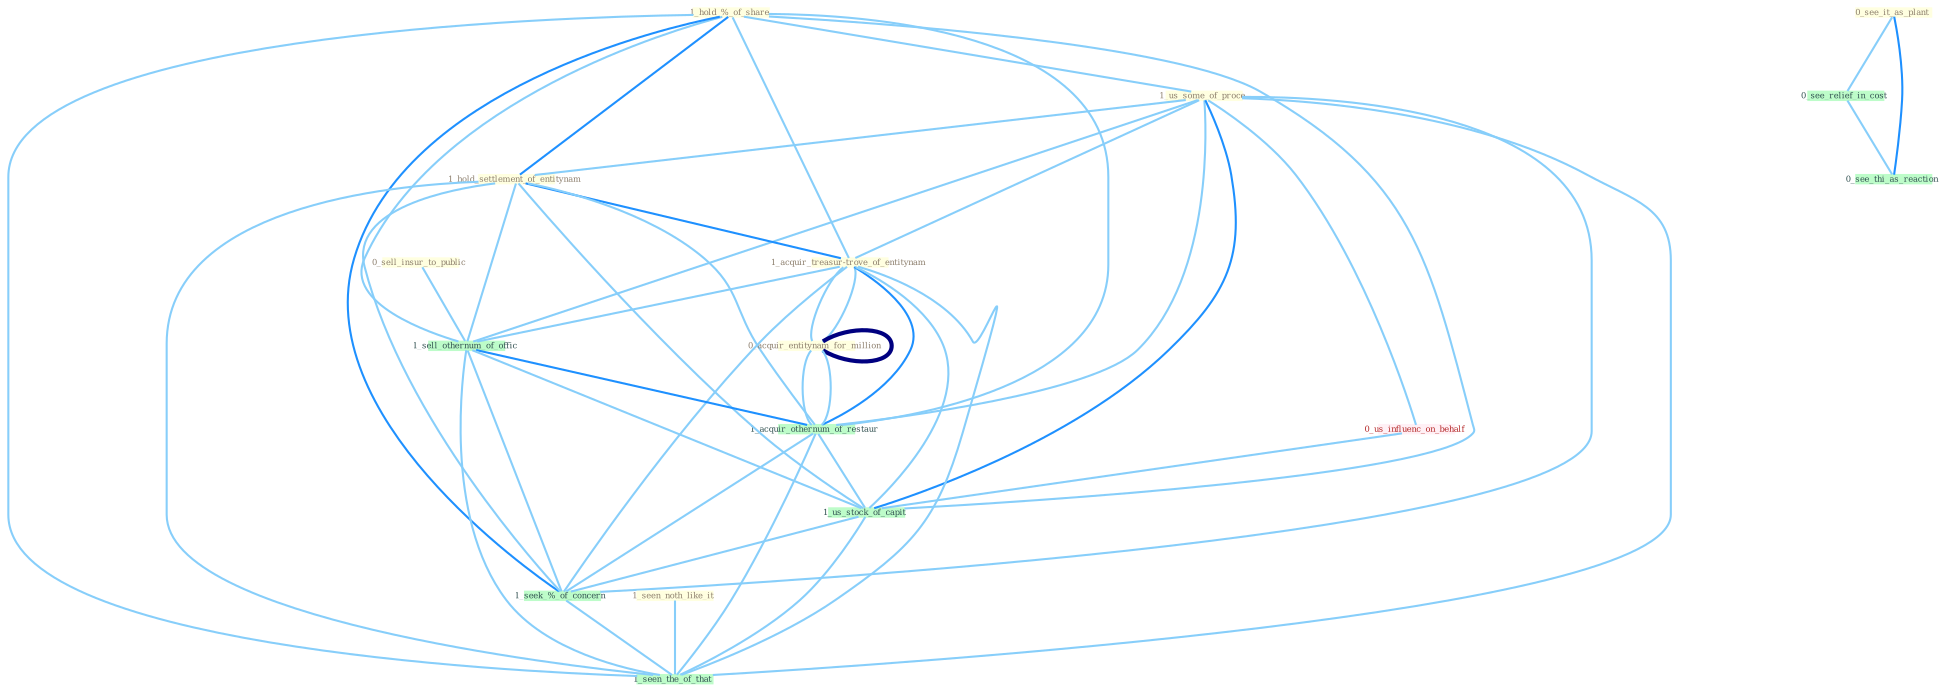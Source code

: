 Graph G{ 
    node
    [shape=polygon,style=filled,width=.5,height=.06,color="#BDFCC9",fixedsize=true,fontsize=4,
    fontcolor="#2f4f4f"];
    {node
    [color="#ffffe0", fontcolor="#8b7d6b"] "1_hold_%_of_share " "1_us_some_of_proce " "0_sell_insur_to_public " "1_hold_settlement_of_entitynam " "1_acquir_treasur-trove_of_entitynam " "0_acquir_entitynam_for_million " "1_seen_noth_like_it " "0_see_it_as_plant "}
{node [color="#fff0f5", fontcolor="#b22222"] "0_acquir_entitynam_for_million " "0_us_influenc_on_behalf "}
edge [color="#B0E2FF"];

	"1_hold_%_of_share " -- "1_us_some_of_proce " [w="1", color="#87cefa" ];
	"1_hold_%_of_share " -- "1_hold_settlement_of_entitynam " [w="2", color="#1e90ff" , len=0.8];
	"1_hold_%_of_share " -- "1_acquir_treasur-trove_of_entitynam " [w="1", color="#87cefa" ];
	"1_hold_%_of_share " -- "1_sell_othernum_of_offic " [w="1", color="#87cefa" ];
	"1_hold_%_of_share " -- "1_acquir_othernum_of_restaur " [w="1", color="#87cefa" ];
	"1_hold_%_of_share " -- "1_us_stock_of_capit " [w="1", color="#87cefa" ];
	"1_hold_%_of_share " -- "1_seek_%_of_concern " [w="2", color="#1e90ff" , len=0.8];
	"1_hold_%_of_share " -- "1_seen_the_of_that " [w="1", color="#87cefa" ];
	"1_us_some_of_proce " -- "1_hold_settlement_of_entitynam " [w="1", color="#87cefa" ];
	"1_us_some_of_proce " -- "1_acquir_treasur-trove_of_entitynam " [w="1", color="#87cefa" ];
	"1_us_some_of_proce " -- "1_sell_othernum_of_offic " [w="1", color="#87cefa" ];
	"1_us_some_of_proce " -- "0_us_influenc_on_behalf " [w="1", color="#87cefa" ];
	"1_us_some_of_proce " -- "1_acquir_othernum_of_restaur " [w="1", color="#87cefa" ];
	"1_us_some_of_proce " -- "1_us_stock_of_capit " [w="2", color="#1e90ff" , len=0.8];
	"1_us_some_of_proce " -- "1_seek_%_of_concern " [w="1", color="#87cefa" ];
	"1_us_some_of_proce " -- "1_seen_the_of_that " [w="1", color="#87cefa" ];
	"0_sell_insur_to_public " -- "1_sell_othernum_of_offic " [w="1", color="#87cefa" ];
	"1_hold_settlement_of_entitynam " -- "1_acquir_treasur-trove_of_entitynam " [w="2", color="#1e90ff" , len=0.8];
	"1_hold_settlement_of_entitynam " -- "1_sell_othernum_of_offic " [w="1", color="#87cefa" ];
	"1_hold_settlement_of_entitynam " -- "1_acquir_othernum_of_restaur " [w="1", color="#87cefa" ];
	"1_hold_settlement_of_entitynam " -- "1_us_stock_of_capit " [w="1", color="#87cefa" ];
	"1_hold_settlement_of_entitynam " -- "1_seek_%_of_concern " [w="1", color="#87cefa" ];
	"1_hold_settlement_of_entitynam " -- "1_seen_the_of_that " [w="1", color="#87cefa" ];
	"1_acquir_treasur-trove_of_entitynam " -- "0_acquir_entitynam_for_million " [w="1", color="#87cefa" ];
	"1_acquir_treasur-trove_of_entitynam " -- "0_acquir_entitynam_for_million " [w="1", color="#87cefa" ];
	"1_acquir_treasur-trove_of_entitynam " -- "1_sell_othernum_of_offic " [w="1", color="#87cefa" ];
	"1_acquir_treasur-trove_of_entitynam " -- "1_acquir_othernum_of_restaur " [w="2", color="#1e90ff" , len=0.8];
	"1_acquir_treasur-trove_of_entitynam " -- "1_us_stock_of_capit " [w="1", color="#87cefa" ];
	"1_acquir_treasur-trove_of_entitynam " -- "1_seek_%_of_concern " [w="1", color="#87cefa" ];
	"1_acquir_treasur-trove_of_entitynam " -- "1_seen_the_of_that " [w="1", color="#87cefa" ];
	"0_acquir_entitynam_for_million " -- "0_acquir_entitynam_for_million " [w="4", style=bold, color="#000080", len=0.4];
	"0_acquir_entitynam_for_million " -- "1_acquir_othernum_of_restaur " [w="1", color="#87cefa" ];
	"1_seen_noth_like_it " -- "1_seen_the_of_that " [w="1", color="#87cefa" ];
	"0_see_it_as_plant " -- "0_see_relief_in_cost " [w="1", color="#87cefa" ];
	"0_see_it_as_plant " -- "0_see_thi_as_reaction " [w="2", color="#1e90ff" , len=0.8];
	"0_acquir_entitynam_for_million " -- "1_acquir_othernum_of_restaur " [w="1", color="#87cefa" ];
	"1_sell_othernum_of_offic " -- "1_acquir_othernum_of_restaur " [w="2", color="#1e90ff" , len=0.8];
	"1_sell_othernum_of_offic " -- "1_us_stock_of_capit " [w="1", color="#87cefa" ];
	"1_sell_othernum_of_offic " -- "1_seek_%_of_concern " [w="1", color="#87cefa" ];
	"1_sell_othernum_of_offic " -- "1_seen_the_of_that " [w="1", color="#87cefa" ];
	"0_us_influenc_on_behalf " -- "1_us_stock_of_capit " [w="1", color="#87cefa" ];
	"0_see_relief_in_cost " -- "0_see_thi_as_reaction " [w="1", color="#87cefa" ];
	"1_acquir_othernum_of_restaur " -- "1_us_stock_of_capit " [w="1", color="#87cefa" ];
	"1_acquir_othernum_of_restaur " -- "1_seek_%_of_concern " [w="1", color="#87cefa" ];
	"1_acquir_othernum_of_restaur " -- "1_seen_the_of_that " [w="1", color="#87cefa" ];
	"1_us_stock_of_capit " -- "1_seek_%_of_concern " [w="1", color="#87cefa" ];
	"1_us_stock_of_capit " -- "1_seen_the_of_that " [w="1", color="#87cefa" ];
	"1_seek_%_of_concern " -- "1_seen_the_of_that " [w="1", color="#87cefa" ];
}